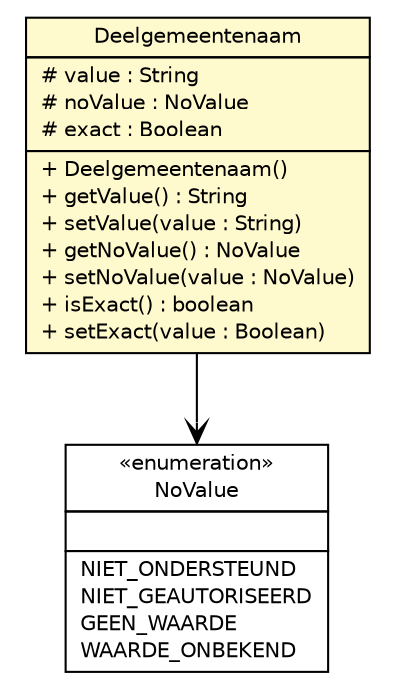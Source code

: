 #!/usr/local/bin/dot
#
# Class diagram 
# Generated by UMLGraph version R5_6-24-gf6e263 (http://www.umlgraph.org/)
#

digraph G {
	edge [fontname="Helvetica",fontsize=10,labelfontname="Helvetica",labelfontsize=10];
	node [fontname="Helvetica",fontsize=10,shape=plaintext];
	nodesep=0.25;
	ranksep=0.5;
	// nl.egem.stuf.sector.bg._0204.R04Tabel.Deelgemeentenaam
	c183497 [label=<<table title="nl.egem.stuf.sector.bg._0204.R04Tabel.Deelgemeentenaam" border="0" cellborder="1" cellspacing="0" cellpadding="2" port="p" bgcolor="lemonChiffon" href="./R04Tabel.Deelgemeentenaam.html">
		<tr><td><table border="0" cellspacing="0" cellpadding="1">
<tr><td align="center" balign="center"> Deelgemeentenaam </td></tr>
		</table></td></tr>
		<tr><td><table border="0" cellspacing="0" cellpadding="1">
<tr><td align="left" balign="left"> # value : String </td></tr>
<tr><td align="left" balign="left"> # noValue : NoValue </td></tr>
<tr><td align="left" balign="left"> # exact : Boolean </td></tr>
		</table></td></tr>
		<tr><td><table border="0" cellspacing="0" cellpadding="1">
<tr><td align="left" balign="left"> + Deelgemeentenaam() </td></tr>
<tr><td align="left" balign="left"> + getValue() : String </td></tr>
<tr><td align="left" balign="left"> + setValue(value : String) </td></tr>
<tr><td align="left" balign="left"> + getNoValue() : NoValue </td></tr>
<tr><td align="left" balign="left"> + setNoValue(value : NoValue) </td></tr>
<tr><td align="left" balign="left"> + isExact() : boolean </td></tr>
<tr><td align="left" balign="left"> + setExact(value : Boolean) </td></tr>
		</table></td></tr>
		</table>>, URL="./R04Tabel.Deelgemeentenaam.html", fontname="Helvetica", fontcolor="black", fontsize=10.0];
	// nl.egem.stuf.stuf0204.NoValue
	c183664 [label=<<table title="nl.egem.stuf.stuf0204.NoValue" border="0" cellborder="1" cellspacing="0" cellpadding="2" port="p" href="../../../stuf0204/NoValue.html">
		<tr><td><table border="0" cellspacing="0" cellpadding="1">
<tr><td align="center" balign="center"> &#171;enumeration&#187; </td></tr>
<tr><td align="center" balign="center"> NoValue </td></tr>
		</table></td></tr>
		<tr><td><table border="0" cellspacing="0" cellpadding="1">
<tr><td align="left" balign="left">  </td></tr>
		</table></td></tr>
		<tr><td><table border="0" cellspacing="0" cellpadding="1">
<tr><td align="left" balign="left"> NIET_ONDERSTEUND </td></tr>
<tr><td align="left" balign="left"> NIET_GEAUTORISEERD </td></tr>
<tr><td align="left" balign="left"> GEEN_WAARDE </td></tr>
<tr><td align="left" balign="left"> WAARDE_ONBEKEND </td></tr>
		</table></td></tr>
		</table>>, URL="../../../stuf0204/NoValue.html", fontname="Helvetica", fontcolor="black", fontsize=10.0];
	// nl.egem.stuf.sector.bg._0204.R04Tabel.Deelgemeentenaam NAVASSOC nl.egem.stuf.stuf0204.NoValue
	c183497:p -> c183664:p [taillabel="", label="", headlabel="", fontname="Helvetica", fontcolor="black", fontsize=10.0, color="black", arrowhead=open];
}


